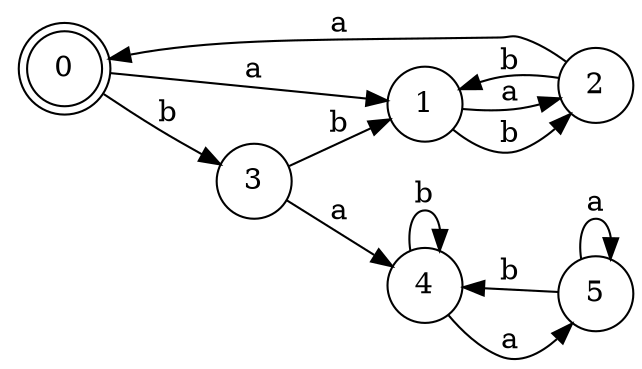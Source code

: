 digraph n5_4 {
__start0 [label="" shape="none"];

rankdir=LR;
size="8,5";

s0 [style="rounded,filled", color="black", fillcolor="white" shape="doublecircle", label="0"];
s1 [style="filled", color="black", fillcolor="white" shape="circle", label="1"];
s2 [style="filled", color="black", fillcolor="white" shape="circle", label="2"];
s3 [style="filled", color="black", fillcolor="white" shape="circle", label="3"];
s4 [style="filled", color="black", fillcolor="white" shape="circle", label="4"];
s5 [style="filled", color="black", fillcolor="white" shape="circle", label="5"];
s0 -> s1 [label="a"];
s0 -> s3 [label="b"];
s1 -> s2 [label="a"];
s1 -> s2 [label="b"];
s2 -> s0 [label="a"];
s2 -> s1 [label="b"];
s3 -> s4 [label="a"];
s3 -> s1 [label="b"];
s4 -> s5 [label="a"];
s4 -> s4 [label="b"];
s5 -> s5 [label="a"];
s5 -> s4 [label="b"];

}